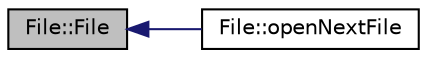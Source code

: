 digraph "File::File"
{
  edge [fontname="Helvetica",fontsize="10",labelfontname="Helvetica",labelfontsize="10"];
  node [fontname="Helvetica",fontsize="10",shape=record];
  rankdir="LR";
  Node1 [label="File::File",height=0.2,width=0.4,color="black", fillcolor="grey75", style="filled", fontcolor="black"];
  Node1 -> Node2 [dir="back",color="midnightblue",fontsize="10",style="solid"];
  Node2 [label="File::openNextFile",height=0.2,width=0.4,color="black", fillcolor="white", style="filled",URL="$class_file.html#a19590302a57d1ba601a15fa44aeab643"];
}
